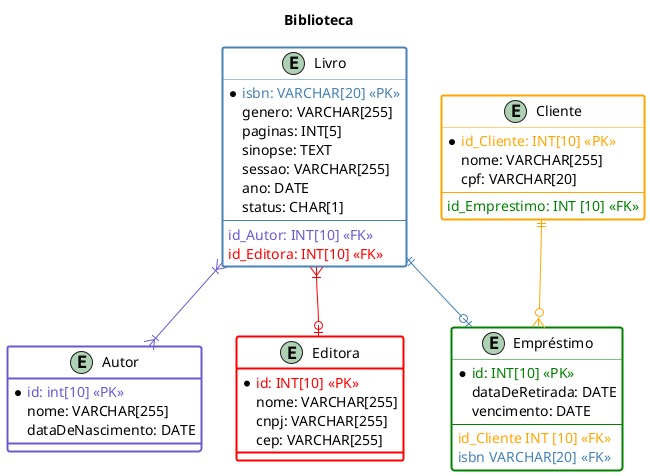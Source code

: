@startuml biblioteca
title Biblioteca

entity Livro #white;line.bold;line:SteelBlue{
    *<color: SteelBlue>isbn: VARCHAR[20] <<PK>>
    genero: VARCHAR[255]
    paginas: INT[5]
    sinopse: TEXT
    sessao: VARCHAR[255]
    ano: DATE
    status: CHAR[1]
    --
    <color: SlateBlue>id_Autor: INT[10] <<FK>>
    <color: Red>id_Editora: INT[10] <<FK>>
}

entity Autor #white;line.bold;line:Slateblue{
    *<color: SlateBlue>id: int[10] <<PK>>
    nome: VARCHAR[255]
    dataDeNascimento: DATE


}

entity Editora #white;line.bold;line:Red{
    *<color: Red>id: INT[10] <<PK>>
    nome: VARCHAR[255]
    cnpj: VARCHAR[255]
    cep: VARCHAR[255]
    
}

entity Empréstimo #white;line.bold;line:Green{
    *<color: Green>id: INT[10] <<PK>>
    dataDeRetirada: DATE
    vencimento: DATE  
    --
    <color: Orange>id_Cliente INT [10] <<FK>>
    <color: SteelBlue>isbn VARCHAR[20] <<FK>>
}

entity Cliente #white;line.bold;line:Orange{
    *<color: Orange>id_Cliente: INT[10] <<PK>>
    nome: VARCHAR[255]
    cpf: VARCHAR[20]
    --
    <color: Green>id_Emprestimo: INT [10] <<FK>>
}

Livro }|-[#SlateBlue]-|{ Autor
Livro }|-[#Red]-o| Editora
Livro ||-[#SteelBlue]-o| Empréstimo
Cliente ||-[#Orange]-o{ Empréstimo
@enduml
